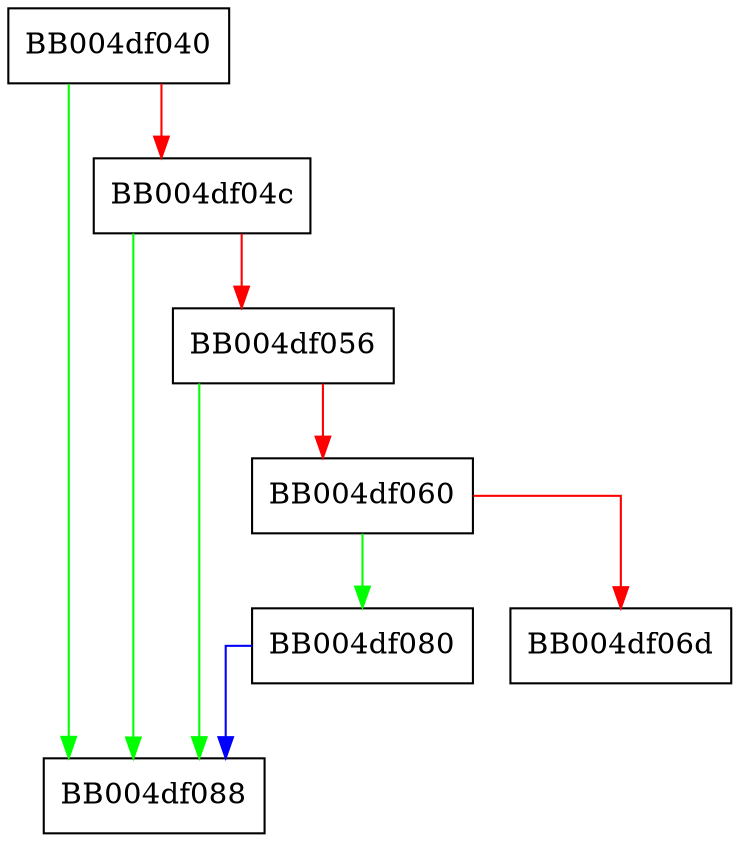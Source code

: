 digraph ossl_statem_app_data_allowed {
  node [shape="box"];
  graph [splines=ortho];
  BB004df040 -> BB004df088 [color="green"];
  BB004df040 -> BB004df04c [color="red"];
  BB004df04c -> BB004df088 [color="green"];
  BB004df04c -> BB004df056 [color="red"];
  BB004df056 -> BB004df088 [color="green"];
  BB004df056 -> BB004df060 [color="red"];
  BB004df060 -> BB004df080 [color="green"];
  BB004df060 -> BB004df06d [color="red"];
  BB004df080 -> BB004df088 [color="blue"];
}
